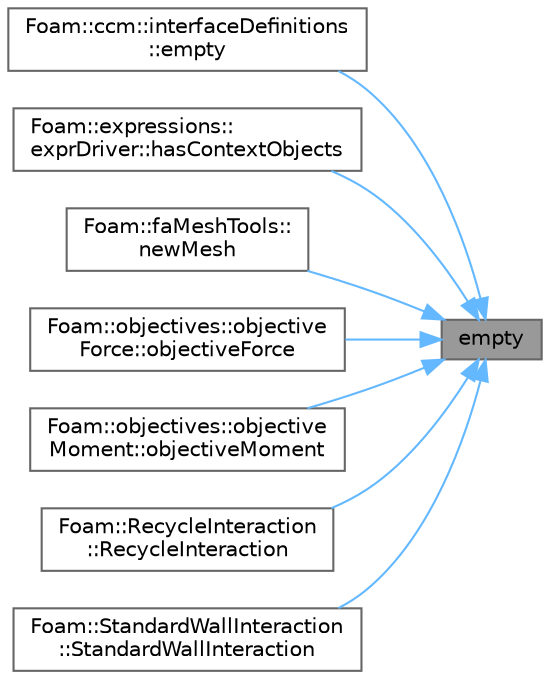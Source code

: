 digraph "empty"
{
 // LATEX_PDF_SIZE
  bgcolor="transparent";
  edge [fontname=Helvetica,fontsize=10,labelfontname=Helvetica,labelfontsize=10];
  node [fontname=Helvetica,fontsize=10,shape=box,height=0.2,width=0.4];
  rankdir="RL";
  Node1 [id="Node000001",label="empty",height=0.2,width=0.4,color="gray40", fillcolor="grey60", style="filled", fontcolor="black",tooltip=" "];
  Node1 -> Node2 [id="edge1_Node000001_Node000002",dir="back",color="steelblue1",style="solid",tooltip=" "];
  Node2 [id="Node000002",label="Foam::ccm::interfaceDefinitions\l::empty",height=0.2,width=0.4,color="grey40", fillcolor="white", style="filled",URL="$classFoam_1_1ccm_1_1interfaceDefinitions.html#a644718bb2fb240de962dc3c9a1fdf0dc",tooltip=" "];
  Node1 -> Node3 [id="edge2_Node000001_Node000003",dir="back",color="steelblue1",style="solid",tooltip=" "];
  Node3 [id="Node000003",label="Foam::expressions::\lexprDriver::hasContextObjects",height=0.2,width=0.4,color="grey40", fillcolor="white", style="filled",URL="$classFoam_1_1expressions_1_1exprDriver.html#a2e66df78635be1d0a51937448a01df12",tooltip=" "];
  Node1 -> Node4 [id="edge3_Node000001_Node000004",dir="back",color="steelblue1",style="solid",tooltip=" "];
  Node4 [id="Node000004",label="Foam::faMeshTools::\lnewMesh",height=0.2,width=0.4,color="grey40", fillcolor="white", style="filled",URL="$classFoam_1_1faMeshTools.html#ad6c86a391697ecc199384e0bff08dee0",tooltip=" "];
  Node1 -> Node5 [id="edge4_Node000001_Node000005",dir="back",color="steelblue1",style="solid",tooltip=" "];
  Node5 [id="Node000005",label="Foam::objectives::objective\lForce::objectiveForce",height=0.2,width=0.4,color="grey40", fillcolor="white", style="filled",URL="$classFoam_1_1objectives_1_1objectiveForce.html#ab53b59bec31220dd38d6f0b8e1b0e7ff",tooltip=" "];
  Node1 -> Node6 [id="edge5_Node000001_Node000006",dir="back",color="steelblue1",style="solid",tooltip=" "];
  Node6 [id="Node000006",label="Foam::objectives::objective\lMoment::objectiveMoment",height=0.2,width=0.4,color="grey40", fillcolor="white", style="filled",URL="$classFoam_1_1objectives_1_1objectiveMoment.html#aaf2b70db7f3629db48af634b731f88a4",tooltip=" "];
  Node1 -> Node7 [id="edge6_Node000001_Node000007",dir="back",color="steelblue1",style="solid",tooltip=" "];
  Node7 [id="Node000007",label="Foam::RecycleInteraction\l::RecycleInteraction",height=0.2,width=0.4,color="grey40", fillcolor="white", style="filled",URL="$classFoam_1_1RecycleInteraction.html#a5572a86155473696b3bc8d3b3481dd78",tooltip=" "];
  Node1 -> Node8 [id="edge7_Node000001_Node000008",dir="back",color="steelblue1",style="solid",tooltip=" "];
  Node8 [id="Node000008",label="Foam::StandardWallInteraction\l::StandardWallInteraction",height=0.2,width=0.4,color="grey40", fillcolor="white", style="filled",URL="$classFoam_1_1StandardWallInteraction.html#a595e9668a63f55ec37a53117c18bdeb2",tooltip=" "];
}
